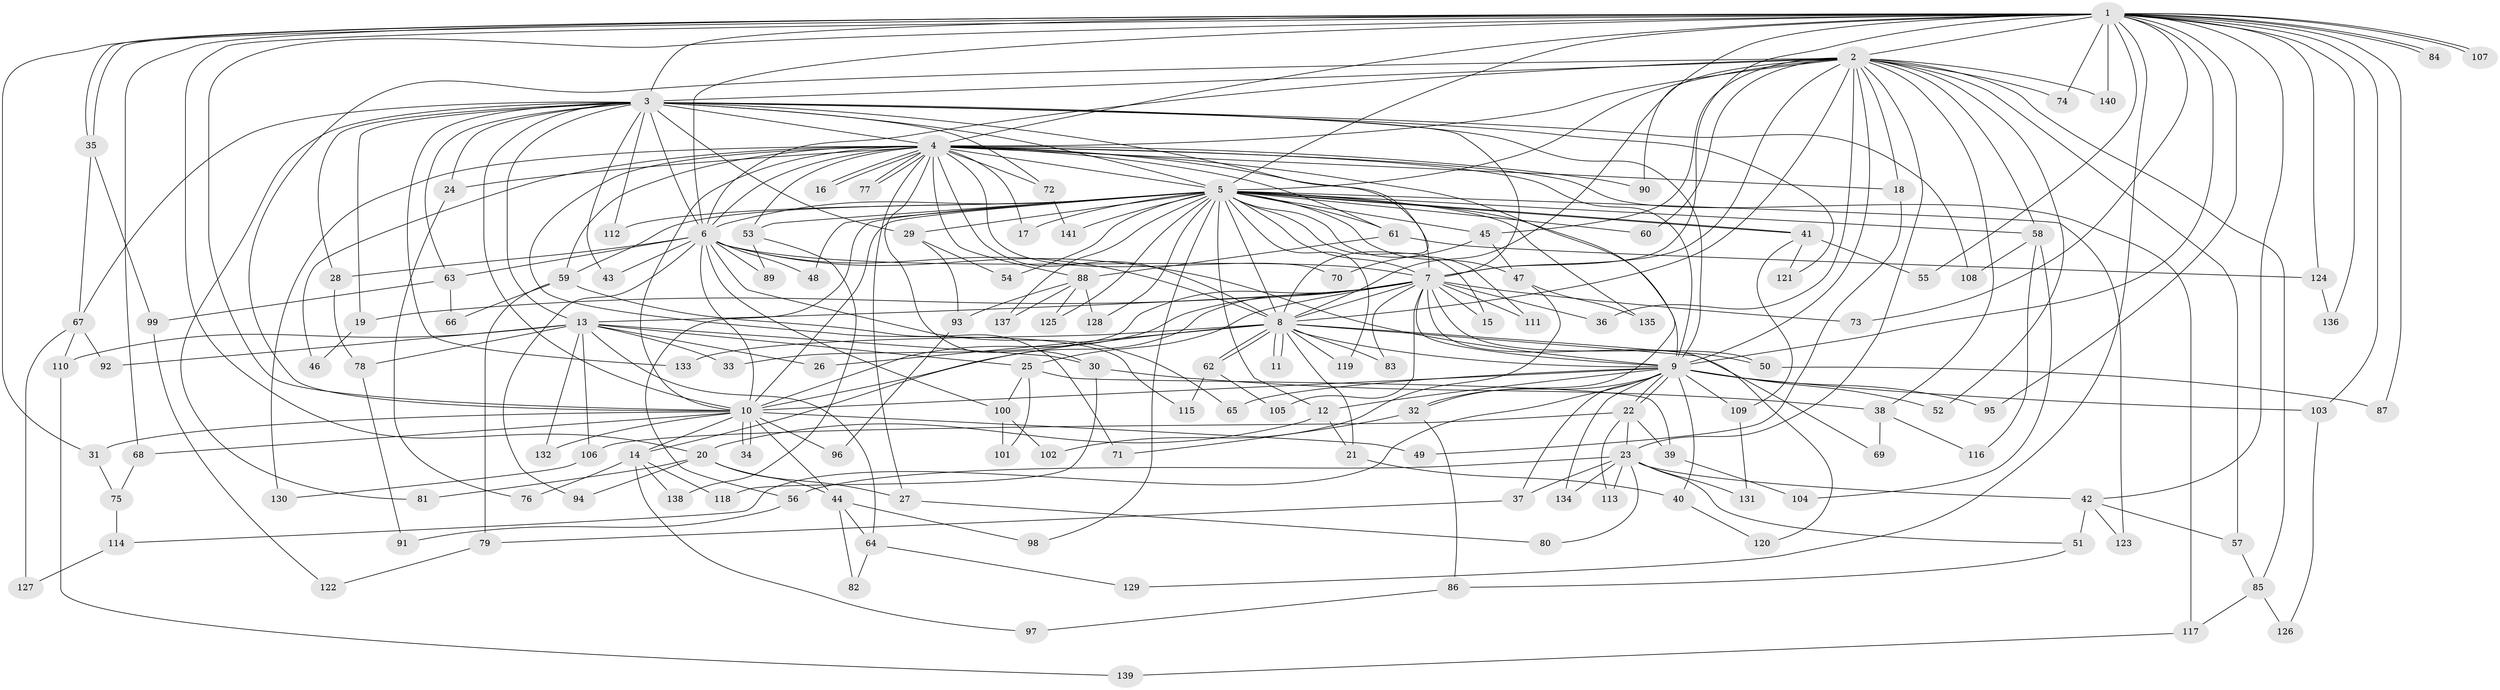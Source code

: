 // Generated by graph-tools (version 1.1) at 2025/01/03/09/25 03:01:34]
// undirected, 141 vertices, 307 edges
graph export_dot {
graph [start="1"]
  node [color=gray90,style=filled];
  1;
  2;
  3;
  4;
  5;
  6;
  7;
  8;
  9;
  10;
  11;
  12;
  13;
  14;
  15;
  16;
  17;
  18;
  19;
  20;
  21;
  22;
  23;
  24;
  25;
  26;
  27;
  28;
  29;
  30;
  31;
  32;
  33;
  34;
  35;
  36;
  37;
  38;
  39;
  40;
  41;
  42;
  43;
  44;
  45;
  46;
  47;
  48;
  49;
  50;
  51;
  52;
  53;
  54;
  55;
  56;
  57;
  58;
  59;
  60;
  61;
  62;
  63;
  64;
  65;
  66;
  67;
  68;
  69;
  70;
  71;
  72;
  73;
  74;
  75;
  76;
  77;
  78;
  79;
  80;
  81;
  82;
  83;
  84;
  85;
  86;
  87;
  88;
  89;
  90;
  91;
  92;
  93;
  94;
  95;
  96;
  97;
  98;
  99;
  100;
  101;
  102;
  103;
  104;
  105;
  106;
  107;
  108;
  109;
  110;
  111;
  112;
  113;
  114;
  115;
  116;
  117;
  118;
  119;
  120;
  121;
  122;
  123;
  124;
  125;
  126;
  127;
  128;
  129;
  130;
  131;
  132;
  133;
  134;
  135;
  136;
  137;
  138;
  139;
  140;
  141;
  1 -- 2;
  1 -- 3;
  1 -- 4;
  1 -- 5;
  1 -- 6;
  1 -- 7;
  1 -- 8;
  1 -- 9;
  1 -- 10;
  1 -- 20;
  1 -- 31;
  1 -- 35;
  1 -- 35;
  1 -- 42;
  1 -- 55;
  1 -- 68;
  1 -- 73;
  1 -- 74;
  1 -- 84;
  1 -- 84;
  1 -- 87;
  1 -- 95;
  1 -- 103;
  1 -- 107;
  1 -- 107;
  1 -- 124;
  1 -- 129;
  1 -- 136;
  1 -- 140;
  2 -- 3;
  2 -- 4;
  2 -- 5;
  2 -- 6;
  2 -- 7;
  2 -- 8;
  2 -- 9;
  2 -- 10;
  2 -- 18;
  2 -- 23;
  2 -- 36;
  2 -- 38;
  2 -- 45;
  2 -- 52;
  2 -- 57;
  2 -- 58;
  2 -- 60;
  2 -- 74;
  2 -- 85;
  2 -- 90;
  2 -- 140;
  3 -- 4;
  3 -- 5;
  3 -- 6;
  3 -- 7;
  3 -- 8;
  3 -- 9;
  3 -- 10;
  3 -- 13;
  3 -- 19;
  3 -- 24;
  3 -- 28;
  3 -- 29;
  3 -- 43;
  3 -- 63;
  3 -- 67;
  3 -- 72;
  3 -- 81;
  3 -- 108;
  3 -- 112;
  3 -- 121;
  3 -- 133;
  4 -- 5;
  4 -- 6;
  4 -- 7;
  4 -- 8;
  4 -- 9;
  4 -- 10;
  4 -- 16;
  4 -- 16;
  4 -- 17;
  4 -- 18;
  4 -- 24;
  4 -- 27;
  4 -- 30;
  4 -- 32;
  4 -- 46;
  4 -- 53;
  4 -- 59;
  4 -- 61;
  4 -- 70;
  4 -- 72;
  4 -- 77;
  4 -- 77;
  4 -- 88;
  4 -- 90;
  4 -- 115;
  4 -- 117;
  4 -- 130;
  5 -- 6;
  5 -- 7;
  5 -- 8;
  5 -- 9;
  5 -- 10;
  5 -- 12;
  5 -- 15;
  5 -- 17;
  5 -- 29;
  5 -- 41;
  5 -- 41;
  5 -- 45;
  5 -- 47;
  5 -- 48;
  5 -- 53;
  5 -- 54;
  5 -- 56;
  5 -- 58;
  5 -- 59;
  5 -- 60;
  5 -- 61;
  5 -- 98;
  5 -- 111;
  5 -- 112;
  5 -- 119;
  5 -- 123;
  5 -- 125;
  5 -- 128;
  5 -- 135;
  5 -- 137;
  5 -- 141;
  6 -- 7;
  6 -- 8;
  6 -- 9;
  6 -- 10;
  6 -- 28;
  6 -- 43;
  6 -- 48;
  6 -- 63;
  6 -- 65;
  6 -- 89;
  6 -- 94;
  6 -- 100;
  7 -- 8;
  7 -- 9;
  7 -- 10;
  7 -- 13;
  7 -- 14;
  7 -- 15;
  7 -- 19;
  7 -- 25;
  7 -- 33;
  7 -- 36;
  7 -- 50;
  7 -- 73;
  7 -- 83;
  7 -- 105;
  7 -- 111;
  7 -- 120;
  8 -- 9;
  8 -- 10;
  8 -- 11;
  8 -- 11;
  8 -- 21;
  8 -- 26;
  8 -- 50;
  8 -- 62;
  8 -- 62;
  8 -- 69;
  8 -- 83;
  8 -- 119;
  8 -- 133;
  9 -- 10;
  9 -- 12;
  9 -- 22;
  9 -- 22;
  9 -- 32;
  9 -- 37;
  9 -- 40;
  9 -- 52;
  9 -- 65;
  9 -- 95;
  9 -- 103;
  9 -- 109;
  9 -- 114;
  9 -- 134;
  10 -- 14;
  10 -- 31;
  10 -- 34;
  10 -- 34;
  10 -- 44;
  10 -- 49;
  10 -- 68;
  10 -- 96;
  10 -- 132;
  12 -- 20;
  12 -- 21;
  13 -- 25;
  13 -- 26;
  13 -- 30;
  13 -- 33;
  13 -- 64;
  13 -- 78;
  13 -- 92;
  13 -- 106;
  13 -- 110;
  13 -- 132;
  14 -- 76;
  14 -- 97;
  14 -- 118;
  14 -- 138;
  18 -- 49;
  19 -- 46;
  20 -- 27;
  20 -- 44;
  20 -- 81;
  20 -- 94;
  21 -- 40;
  22 -- 23;
  22 -- 39;
  22 -- 106;
  22 -- 113;
  23 -- 37;
  23 -- 42;
  23 -- 51;
  23 -- 56;
  23 -- 80;
  23 -- 113;
  23 -- 131;
  23 -- 134;
  24 -- 76;
  25 -- 39;
  25 -- 100;
  25 -- 101;
  27 -- 80;
  28 -- 78;
  29 -- 54;
  29 -- 93;
  30 -- 38;
  30 -- 118;
  31 -- 75;
  32 -- 71;
  32 -- 86;
  35 -- 67;
  35 -- 99;
  37 -- 79;
  38 -- 69;
  38 -- 116;
  39 -- 104;
  40 -- 120;
  41 -- 55;
  41 -- 109;
  41 -- 121;
  42 -- 51;
  42 -- 57;
  42 -- 123;
  44 -- 64;
  44 -- 82;
  44 -- 98;
  45 -- 47;
  45 -- 70;
  47 -- 102;
  47 -- 135;
  50 -- 87;
  51 -- 86;
  53 -- 89;
  53 -- 138;
  56 -- 91;
  57 -- 85;
  58 -- 104;
  58 -- 108;
  58 -- 116;
  59 -- 66;
  59 -- 71;
  59 -- 79;
  61 -- 88;
  61 -- 124;
  62 -- 105;
  62 -- 115;
  63 -- 66;
  63 -- 99;
  64 -- 82;
  64 -- 129;
  67 -- 92;
  67 -- 110;
  67 -- 127;
  68 -- 75;
  72 -- 141;
  75 -- 114;
  78 -- 91;
  79 -- 122;
  85 -- 117;
  85 -- 126;
  86 -- 97;
  88 -- 93;
  88 -- 125;
  88 -- 128;
  88 -- 137;
  93 -- 96;
  99 -- 122;
  100 -- 101;
  100 -- 102;
  103 -- 126;
  106 -- 130;
  109 -- 131;
  110 -- 139;
  114 -- 127;
  117 -- 139;
  124 -- 136;
}
